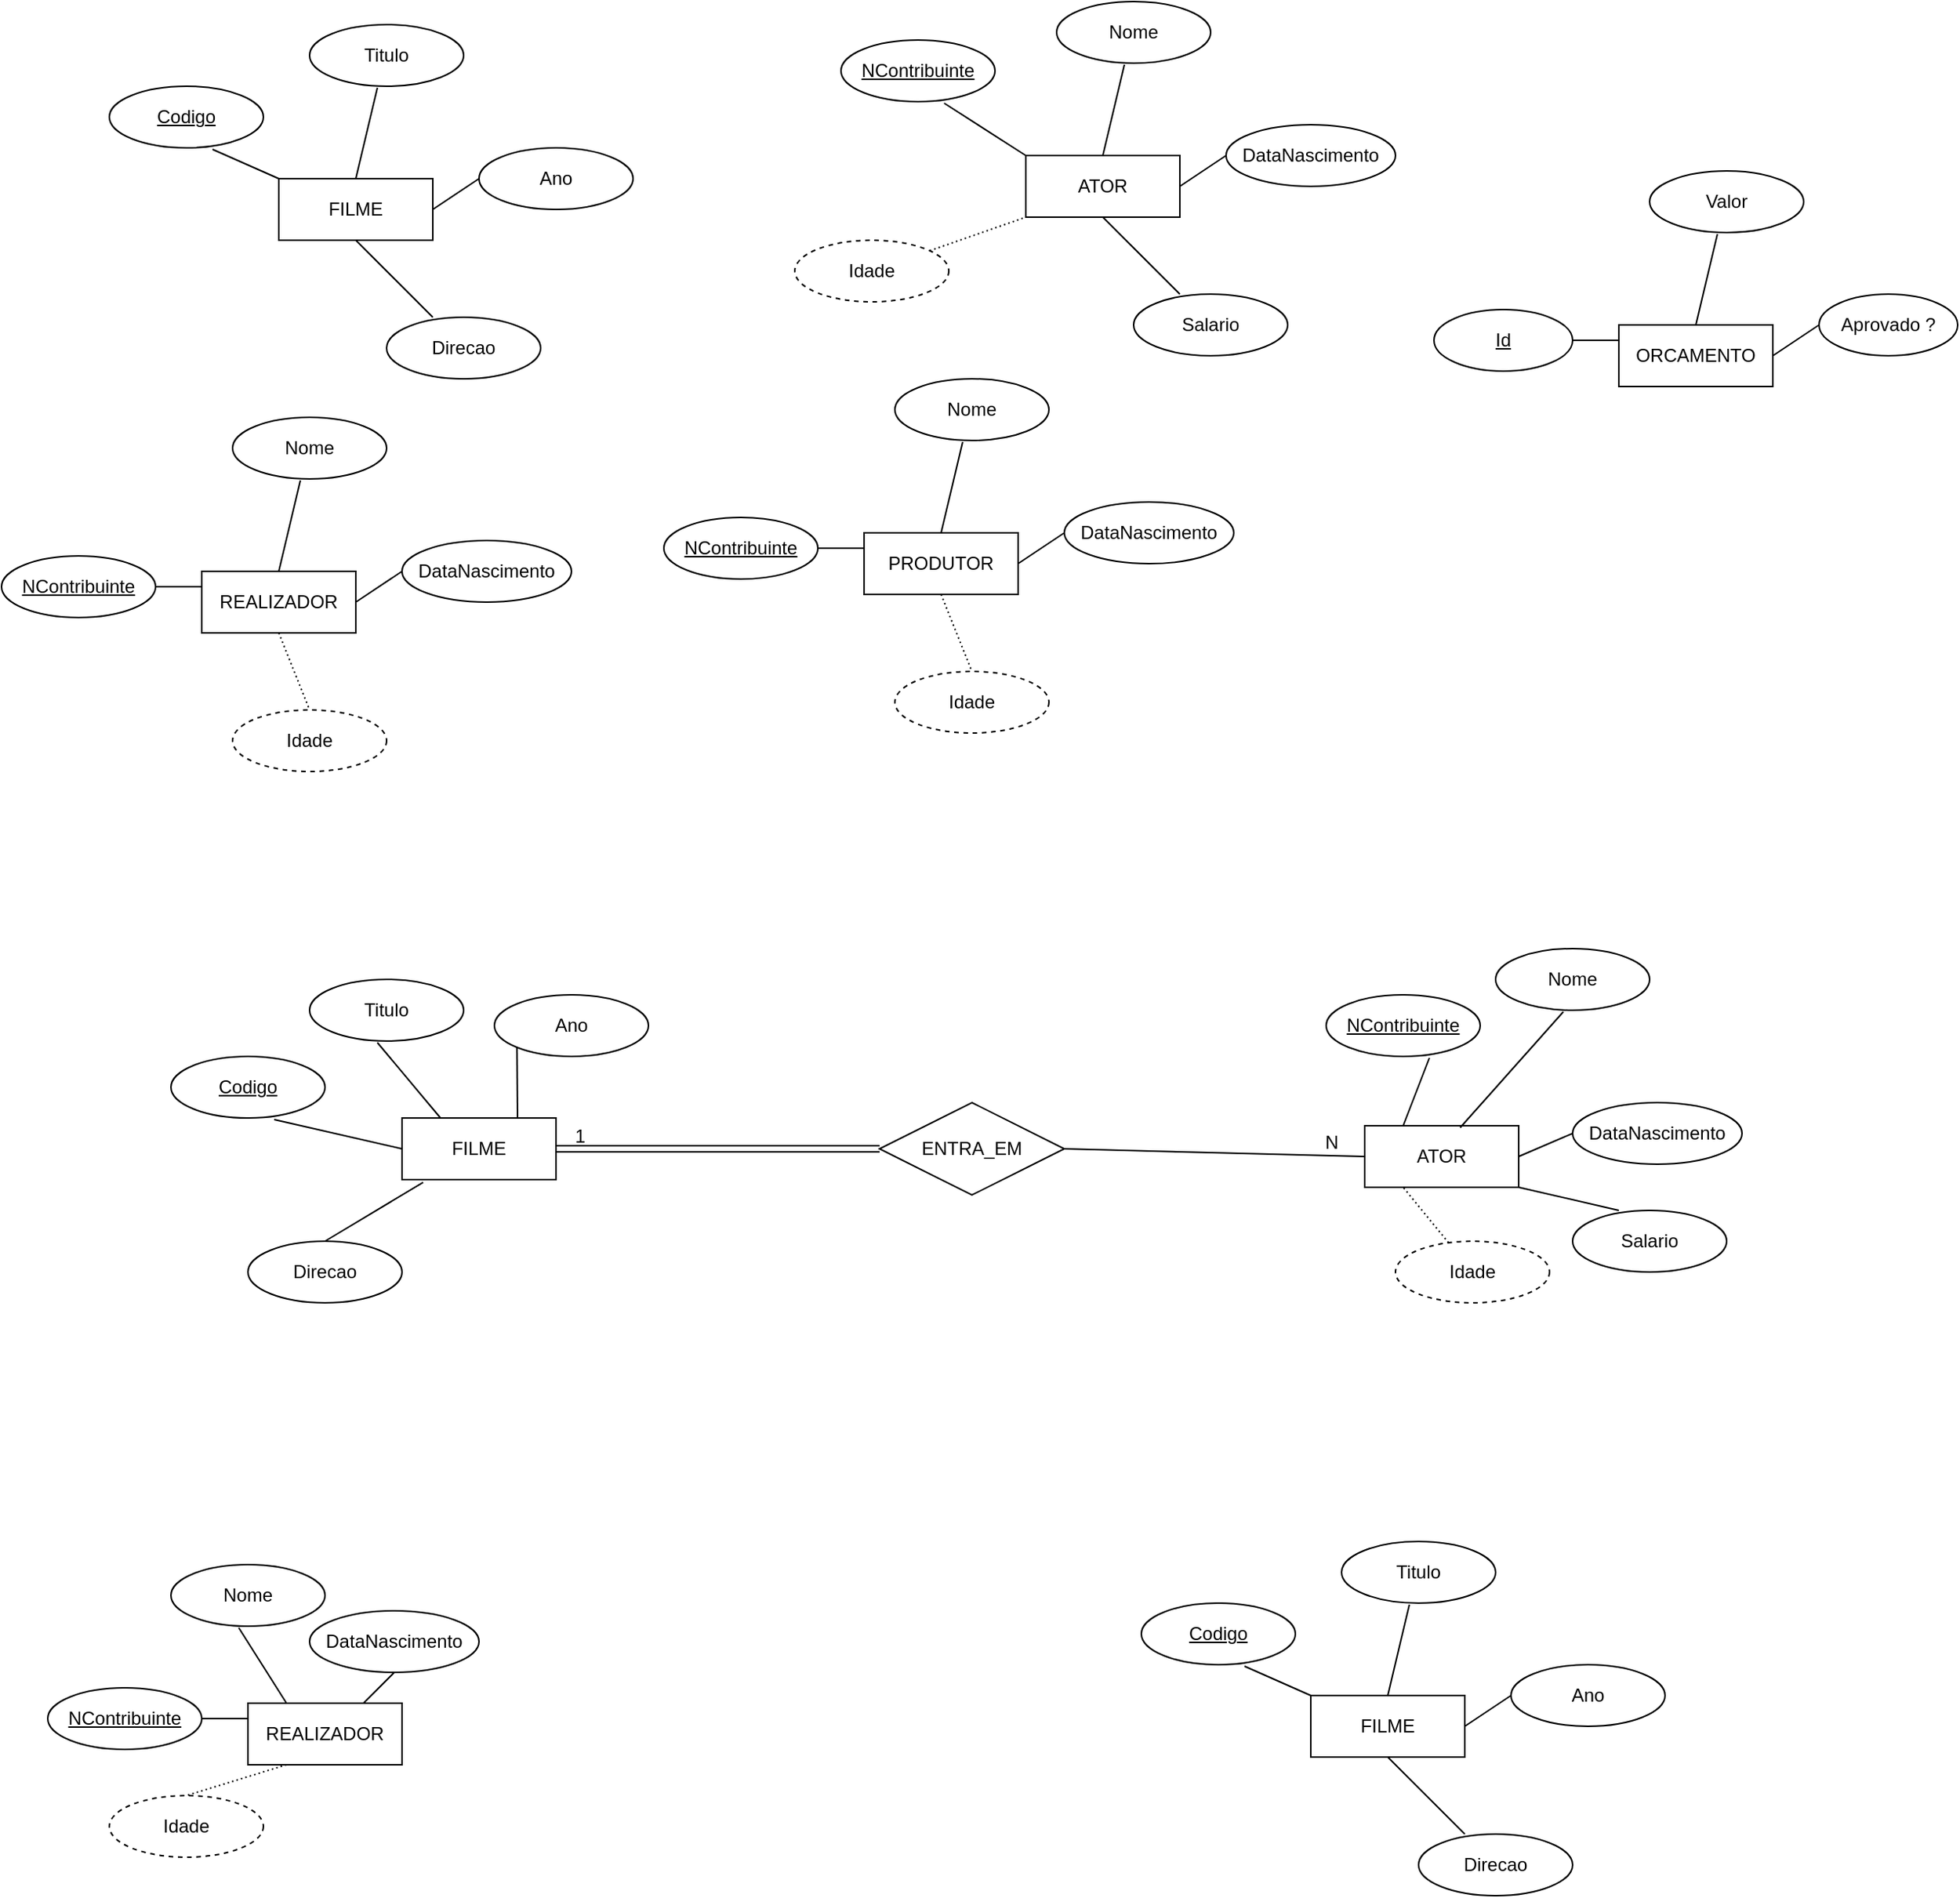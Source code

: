 <mxfile version="24.7.17">
  <diagram name="Página-1" id="Zy3ypAEwutqIXNviKDJ9">
    <mxGraphModel dx="1381" dy="853" grid="1" gridSize="10" guides="1" tooltips="1" connect="1" arrows="1" fold="1" page="1" pageScale="1" pageWidth="2339" pageHeight="3300" math="0" shadow="0">
      <root>
        <mxCell id="0" />
        <mxCell id="1" parent="0" />
        <mxCell id="h9_s0LnQ5q5esMZgo8oQ-1" value="FILME" style="whiteSpace=wrap;html=1;align=center;" vertex="1" parent="1">
          <mxGeometry x="190" y="120" width="100" height="40" as="geometry" />
        </mxCell>
        <mxCell id="h9_s0LnQ5q5esMZgo8oQ-2" value="Titulo" style="ellipse;whiteSpace=wrap;html=1;align=center;" vertex="1" parent="1">
          <mxGeometry x="210" y="20" width="100" height="40" as="geometry" />
        </mxCell>
        <mxCell id="h9_s0LnQ5q5esMZgo8oQ-3" value="Ano" style="ellipse;whiteSpace=wrap;html=1;align=center;" vertex="1" parent="1">
          <mxGeometry x="320" y="100" width="100" height="40" as="geometry" />
        </mxCell>
        <mxCell id="h9_s0LnQ5q5esMZgo8oQ-4" value="Direcao" style="ellipse;whiteSpace=wrap;html=1;align=center;" vertex="1" parent="1">
          <mxGeometry x="260" y="210" width="100" height="40" as="geometry" />
        </mxCell>
        <mxCell id="h9_s0LnQ5q5esMZgo8oQ-5" value="Codigo" style="ellipse;whiteSpace=wrap;html=1;align=center;fontStyle=4;" vertex="1" parent="1">
          <mxGeometry x="80" y="60" width="100" height="40" as="geometry" />
        </mxCell>
        <mxCell id="h9_s0LnQ5q5esMZgo8oQ-6" value="" style="endArrow=none;html=1;rounded=0;exitX=0.67;exitY=1.025;exitDx=0;exitDy=0;exitPerimeter=0;entryX=0;entryY=0;entryDx=0;entryDy=0;" edge="1" parent="1" source="h9_s0LnQ5q5esMZgo8oQ-5" target="h9_s0LnQ5q5esMZgo8oQ-1">
          <mxGeometry relative="1" as="geometry">
            <mxPoint x="160" y="140" as="sourcePoint" />
            <mxPoint x="320" y="140" as="targetPoint" />
          </mxGeometry>
        </mxCell>
        <mxCell id="h9_s0LnQ5q5esMZgo8oQ-7" value="" style="endArrow=none;html=1;rounded=0;exitX=0.5;exitY=0;exitDx=0;exitDy=0;entryX=0.44;entryY=1.025;entryDx=0;entryDy=0;entryPerimeter=0;" edge="1" parent="1" source="h9_s0LnQ5q5esMZgo8oQ-1" target="h9_s0LnQ5q5esMZgo8oQ-2">
          <mxGeometry relative="1" as="geometry">
            <mxPoint x="127" y="91" as="sourcePoint" />
            <mxPoint x="200" y="130" as="targetPoint" />
          </mxGeometry>
        </mxCell>
        <mxCell id="h9_s0LnQ5q5esMZgo8oQ-8" value="" style="endArrow=none;html=1;rounded=0;exitX=1;exitY=0.5;exitDx=0;exitDy=0;entryX=0;entryY=0.5;entryDx=0;entryDy=0;" edge="1" parent="1" source="h9_s0LnQ5q5esMZgo8oQ-1" target="h9_s0LnQ5q5esMZgo8oQ-3">
          <mxGeometry relative="1" as="geometry">
            <mxPoint x="137" y="101" as="sourcePoint" />
            <mxPoint x="210" y="140" as="targetPoint" />
          </mxGeometry>
        </mxCell>
        <mxCell id="h9_s0LnQ5q5esMZgo8oQ-9" value="" style="endArrow=none;html=1;rounded=0;exitX=0.5;exitY=1;exitDx=0;exitDy=0;entryX=0.3;entryY=0;entryDx=0;entryDy=0;entryPerimeter=0;" edge="1" parent="1" source="h9_s0LnQ5q5esMZgo8oQ-1" target="h9_s0LnQ5q5esMZgo8oQ-4">
          <mxGeometry relative="1" as="geometry">
            <mxPoint x="147" y="111" as="sourcePoint" />
            <mxPoint x="220" y="150" as="targetPoint" />
          </mxGeometry>
        </mxCell>
        <mxCell id="h9_s0LnQ5q5esMZgo8oQ-10" value="ATOR" style="whiteSpace=wrap;html=1;align=center;" vertex="1" parent="1">
          <mxGeometry x="675" y="105" width="100" height="40" as="geometry" />
        </mxCell>
        <mxCell id="h9_s0LnQ5q5esMZgo8oQ-11" value="Nome" style="ellipse;whiteSpace=wrap;html=1;align=center;" vertex="1" parent="1">
          <mxGeometry x="695" y="5" width="100" height="40" as="geometry" />
        </mxCell>
        <mxCell id="h9_s0LnQ5q5esMZgo8oQ-12" value="DataNascimento" style="ellipse;whiteSpace=wrap;html=1;align=center;" vertex="1" parent="1">
          <mxGeometry x="805" y="85" width="110" height="40" as="geometry" />
        </mxCell>
        <mxCell id="h9_s0LnQ5q5esMZgo8oQ-13" value="Salario" style="ellipse;whiteSpace=wrap;html=1;align=center;" vertex="1" parent="1">
          <mxGeometry x="745" y="195" width="100" height="40" as="geometry" />
        </mxCell>
        <mxCell id="h9_s0LnQ5q5esMZgo8oQ-14" value="NContribuinte" style="ellipse;whiteSpace=wrap;html=1;align=center;fontStyle=4;" vertex="1" parent="1">
          <mxGeometry x="555" y="30" width="100" height="40" as="geometry" />
        </mxCell>
        <mxCell id="h9_s0LnQ5q5esMZgo8oQ-15" value="" style="endArrow=none;html=1;rounded=0;exitX=0.67;exitY=1.025;exitDx=0;exitDy=0;exitPerimeter=0;entryX=0;entryY=0;entryDx=0;entryDy=0;" edge="1" parent="1" source="h9_s0LnQ5q5esMZgo8oQ-14" target="h9_s0LnQ5q5esMZgo8oQ-10">
          <mxGeometry relative="1" as="geometry">
            <mxPoint x="645" y="125" as="sourcePoint" />
            <mxPoint x="805" y="125" as="targetPoint" />
          </mxGeometry>
        </mxCell>
        <mxCell id="h9_s0LnQ5q5esMZgo8oQ-16" value="" style="endArrow=none;html=1;rounded=0;exitX=0.5;exitY=0;exitDx=0;exitDy=0;entryX=0.44;entryY=1.025;entryDx=0;entryDy=0;entryPerimeter=0;" edge="1" parent="1" source="h9_s0LnQ5q5esMZgo8oQ-10" target="h9_s0LnQ5q5esMZgo8oQ-11">
          <mxGeometry relative="1" as="geometry">
            <mxPoint x="612" y="76" as="sourcePoint" />
            <mxPoint x="685" y="115" as="targetPoint" />
          </mxGeometry>
        </mxCell>
        <mxCell id="h9_s0LnQ5q5esMZgo8oQ-17" value="" style="endArrow=none;html=1;rounded=0;exitX=1;exitY=0.5;exitDx=0;exitDy=0;entryX=0;entryY=0.5;entryDx=0;entryDy=0;" edge="1" parent="1" source="h9_s0LnQ5q5esMZgo8oQ-10" target="h9_s0LnQ5q5esMZgo8oQ-12">
          <mxGeometry relative="1" as="geometry">
            <mxPoint x="622" y="86" as="sourcePoint" />
            <mxPoint x="695" y="125" as="targetPoint" />
          </mxGeometry>
        </mxCell>
        <mxCell id="h9_s0LnQ5q5esMZgo8oQ-18" value="" style="endArrow=none;html=1;rounded=0;exitX=0.5;exitY=1;exitDx=0;exitDy=0;entryX=0.3;entryY=0;entryDx=0;entryDy=0;entryPerimeter=0;" edge="1" parent="1" source="h9_s0LnQ5q5esMZgo8oQ-10" target="h9_s0LnQ5q5esMZgo8oQ-13">
          <mxGeometry relative="1" as="geometry">
            <mxPoint x="632" y="96" as="sourcePoint" />
            <mxPoint x="705" y="135" as="targetPoint" />
          </mxGeometry>
        </mxCell>
        <mxCell id="h9_s0LnQ5q5esMZgo8oQ-19" value="Idade" style="ellipse;whiteSpace=wrap;html=1;align=center;dashed=1;" vertex="1" parent="1">
          <mxGeometry x="525" y="160" width="100" height="40" as="geometry" />
        </mxCell>
        <mxCell id="h9_s0LnQ5q5esMZgo8oQ-20" value="" style="endArrow=none;html=1;rounded=0;dashed=1;dashPattern=1 2;entryX=0;entryY=1;entryDx=0;entryDy=0;" edge="1" parent="1" source="h9_s0LnQ5q5esMZgo8oQ-19" target="h9_s0LnQ5q5esMZgo8oQ-10">
          <mxGeometry relative="1" as="geometry">
            <mxPoint x="425" y="350" as="sourcePoint" />
            <mxPoint x="585" y="350" as="targetPoint" />
          </mxGeometry>
        </mxCell>
        <mxCell id="h9_s0LnQ5q5esMZgo8oQ-22" value="REALIZADOR" style="whiteSpace=wrap;html=1;align=center;" vertex="1" parent="1">
          <mxGeometry x="140" y="375" width="100" height="40" as="geometry" />
        </mxCell>
        <mxCell id="h9_s0LnQ5q5esMZgo8oQ-23" value="Nome" style="ellipse;whiteSpace=wrap;html=1;align=center;" vertex="1" parent="1">
          <mxGeometry x="160" y="275" width="100" height="40" as="geometry" />
        </mxCell>
        <mxCell id="h9_s0LnQ5q5esMZgo8oQ-24" value="DataNascimento" style="ellipse;whiteSpace=wrap;html=1;align=center;" vertex="1" parent="1">
          <mxGeometry x="270" y="355" width="110" height="40" as="geometry" />
        </mxCell>
        <mxCell id="h9_s0LnQ5q5esMZgo8oQ-26" value="NContribuinte" style="ellipse;whiteSpace=wrap;html=1;align=center;fontStyle=4;" vertex="1" parent="1">
          <mxGeometry x="10" y="365" width="100" height="40" as="geometry" />
        </mxCell>
        <mxCell id="h9_s0LnQ5q5esMZgo8oQ-27" value="" style="endArrow=none;html=1;rounded=0;exitX=1;exitY=0.5;exitDx=0;exitDy=0;entryX=0;entryY=0.25;entryDx=0;entryDy=0;" edge="1" parent="1" source="h9_s0LnQ5q5esMZgo8oQ-26" target="h9_s0LnQ5q5esMZgo8oQ-22">
          <mxGeometry relative="1" as="geometry">
            <mxPoint x="110" y="395" as="sourcePoint" />
            <mxPoint x="270" y="395" as="targetPoint" />
          </mxGeometry>
        </mxCell>
        <mxCell id="h9_s0LnQ5q5esMZgo8oQ-28" value="" style="endArrow=none;html=1;rounded=0;exitX=0.5;exitY=0;exitDx=0;exitDy=0;entryX=0.44;entryY=1.025;entryDx=0;entryDy=0;entryPerimeter=0;" edge="1" parent="1" source="h9_s0LnQ5q5esMZgo8oQ-22" target="h9_s0LnQ5q5esMZgo8oQ-23">
          <mxGeometry relative="1" as="geometry">
            <mxPoint x="77" y="346" as="sourcePoint" />
            <mxPoint x="150" y="385" as="targetPoint" />
          </mxGeometry>
        </mxCell>
        <mxCell id="h9_s0LnQ5q5esMZgo8oQ-29" value="" style="endArrow=none;html=1;rounded=0;exitX=1;exitY=0.5;exitDx=0;exitDy=0;entryX=0;entryY=0.5;entryDx=0;entryDy=0;" edge="1" parent="1" source="h9_s0LnQ5q5esMZgo8oQ-22" target="h9_s0LnQ5q5esMZgo8oQ-24">
          <mxGeometry relative="1" as="geometry">
            <mxPoint x="87" y="356" as="sourcePoint" />
            <mxPoint x="160" y="395" as="targetPoint" />
          </mxGeometry>
        </mxCell>
        <mxCell id="h9_s0LnQ5q5esMZgo8oQ-31" value="Idade" style="ellipse;whiteSpace=wrap;html=1;align=center;dashed=1;" vertex="1" parent="1">
          <mxGeometry x="160" y="465" width="100" height="40" as="geometry" />
        </mxCell>
        <mxCell id="h9_s0LnQ5q5esMZgo8oQ-32" value="" style="endArrow=none;html=1;rounded=0;dashed=1;dashPattern=1 2;entryX=0.5;entryY=0;entryDx=0;entryDy=0;exitX=0.5;exitY=1;exitDx=0;exitDy=0;" edge="1" parent="1" source="h9_s0LnQ5q5esMZgo8oQ-22" target="h9_s0LnQ5q5esMZgo8oQ-31">
          <mxGeometry relative="1" as="geometry">
            <mxPoint x="480" y="335" as="sourcePoint" />
            <mxPoint x="640" y="335" as="targetPoint" />
          </mxGeometry>
        </mxCell>
        <mxCell id="h9_s0LnQ5q5esMZgo8oQ-34" value="PRODUTOR" style="whiteSpace=wrap;html=1;align=center;" vertex="1" parent="1">
          <mxGeometry x="570" y="350" width="100" height="40" as="geometry" />
        </mxCell>
        <mxCell id="h9_s0LnQ5q5esMZgo8oQ-35" value="Nome" style="ellipse;whiteSpace=wrap;html=1;align=center;" vertex="1" parent="1">
          <mxGeometry x="590" y="250" width="100" height="40" as="geometry" />
        </mxCell>
        <mxCell id="h9_s0LnQ5q5esMZgo8oQ-36" value="DataNascimento" style="ellipse;whiteSpace=wrap;html=1;align=center;" vertex="1" parent="1">
          <mxGeometry x="700" y="330" width="110" height="40" as="geometry" />
        </mxCell>
        <mxCell id="h9_s0LnQ5q5esMZgo8oQ-37" value="NContribuinte" style="ellipse;whiteSpace=wrap;html=1;align=center;fontStyle=4;" vertex="1" parent="1">
          <mxGeometry x="440" y="340" width="100" height="40" as="geometry" />
        </mxCell>
        <mxCell id="h9_s0LnQ5q5esMZgo8oQ-38" value="" style="endArrow=none;html=1;rounded=0;exitX=1;exitY=0.5;exitDx=0;exitDy=0;entryX=0;entryY=0.25;entryDx=0;entryDy=0;" edge="1" parent="1" source="h9_s0LnQ5q5esMZgo8oQ-37" target="h9_s0LnQ5q5esMZgo8oQ-34">
          <mxGeometry relative="1" as="geometry">
            <mxPoint x="540" y="370" as="sourcePoint" />
            <mxPoint x="700" y="370" as="targetPoint" />
          </mxGeometry>
        </mxCell>
        <mxCell id="h9_s0LnQ5q5esMZgo8oQ-39" value="" style="endArrow=none;html=1;rounded=0;exitX=0.5;exitY=0;exitDx=0;exitDy=0;entryX=0.44;entryY=1.025;entryDx=0;entryDy=0;entryPerimeter=0;" edge="1" parent="1" source="h9_s0LnQ5q5esMZgo8oQ-34" target="h9_s0LnQ5q5esMZgo8oQ-35">
          <mxGeometry relative="1" as="geometry">
            <mxPoint x="507" y="321" as="sourcePoint" />
            <mxPoint x="580" y="360" as="targetPoint" />
          </mxGeometry>
        </mxCell>
        <mxCell id="h9_s0LnQ5q5esMZgo8oQ-40" value="" style="endArrow=none;html=1;rounded=0;exitX=1;exitY=0.5;exitDx=0;exitDy=0;entryX=0;entryY=0.5;entryDx=0;entryDy=0;" edge="1" parent="1" source="h9_s0LnQ5q5esMZgo8oQ-34" target="h9_s0LnQ5q5esMZgo8oQ-36">
          <mxGeometry relative="1" as="geometry">
            <mxPoint x="517" y="331" as="sourcePoint" />
            <mxPoint x="590" y="370" as="targetPoint" />
          </mxGeometry>
        </mxCell>
        <mxCell id="h9_s0LnQ5q5esMZgo8oQ-41" value="Idade" style="ellipse;whiteSpace=wrap;html=1;align=center;dashed=1;" vertex="1" parent="1">
          <mxGeometry x="590" y="440" width="100" height="40" as="geometry" />
        </mxCell>
        <mxCell id="h9_s0LnQ5q5esMZgo8oQ-42" value="" style="endArrow=none;html=1;rounded=0;dashed=1;dashPattern=1 2;entryX=0.5;entryY=0;entryDx=0;entryDy=0;exitX=0.5;exitY=1;exitDx=0;exitDy=0;" edge="1" parent="1" source="h9_s0LnQ5q5esMZgo8oQ-34" target="h9_s0LnQ5q5esMZgo8oQ-41">
          <mxGeometry relative="1" as="geometry">
            <mxPoint x="910" y="310" as="sourcePoint" />
            <mxPoint x="1070" y="310" as="targetPoint" />
          </mxGeometry>
        </mxCell>
        <mxCell id="h9_s0LnQ5q5esMZgo8oQ-43" value="ORCAMENTO" style="whiteSpace=wrap;html=1;align=center;" vertex="1" parent="1">
          <mxGeometry x="1060" y="215" width="100" height="40" as="geometry" />
        </mxCell>
        <mxCell id="h9_s0LnQ5q5esMZgo8oQ-44" value="Valor" style="ellipse;whiteSpace=wrap;html=1;align=center;" vertex="1" parent="1">
          <mxGeometry x="1080" y="115" width="100" height="40" as="geometry" />
        </mxCell>
        <mxCell id="h9_s0LnQ5q5esMZgo8oQ-45" value="Aprovado ?" style="ellipse;whiteSpace=wrap;html=1;align=center;" vertex="1" parent="1">
          <mxGeometry x="1190" y="195" width="90" height="40" as="geometry" />
        </mxCell>
        <mxCell id="h9_s0LnQ5q5esMZgo8oQ-46" value="Id" style="ellipse;whiteSpace=wrap;html=1;align=center;fontStyle=4;" vertex="1" parent="1">
          <mxGeometry x="940" y="205" width="90" height="40" as="geometry" />
        </mxCell>
        <mxCell id="h9_s0LnQ5q5esMZgo8oQ-47" value="" style="endArrow=none;html=1;rounded=0;exitX=1;exitY=0.5;exitDx=0;exitDy=0;entryX=0;entryY=0.25;entryDx=0;entryDy=0;" edge="1" parent="1" source="h9_s0LnQ5q5esMZgo8oQ-46" target="h9_s0LnQ5q5esMZgo8oQ-43">
          <mxGeometry relative="1" as="geometry">
            <mxPoint x="1030" y="235" as="sourcePoint" />
            <mxPoint x="1190" y="235" as="targetPoint" />
          </mxGeometry>
        </mxCell>
        <mxCell id="h9_s0LnQ5q5esMZgo8oQ-48" value="" style="endArrow=none;html=1;rounded=0;exitX=0.5;exitY=0;exitDx=0;exitDy=0;entryX=0.44;entryY=1.025;entryDx=0;entryDy=0;entryPerimeter=0;" edge="1" parent="1" source="h9_s0LnQ5q5esMZgo8oQ-43" target="h9_s0LnQ5q5esMZgo8oQ-44">
          <mxGeometry relative="1" as="geometry">
            <mxPoint x="997" y="186" as="sourcePoint" />
            <mxPoint x="1070" y="225" as="targetPoint" />
          </mxGeometry>
        </mxCell>
        <mxCell id="h9_s0LnQ5q5esMZgo8oQ-49" value="" style="endArrow=none;html=1;rounded=0;exitX=1;exitY=0.5;exitDx=0;exitDy=0;entryX=0;entryY=0.5;entryDx=0;entryDy=0;" edge="1" parent="1" source="h9_s0LnQ5q5esMZgo8oQ-43" target="h9_s0LnQ5q5esMZgo8oQ-45">
          <mxGeometry relative="1" as="geometry">
            <mxPoint x="1007" y="196" as="sourcePoint" />
            <mxPoint x="1080" y="235" as="targetPoint" />
          </mxGeometry>
        </mxCell>
        <mxCell id="h9_s0LnQ5q5esMZgo8oQ-52" value="ENTRA_EM" style="shape=rhombus;perimeter=rhombusPerimeter;whiteSpace=wrap;html=1;align=center;" vertex="1" parent="1">
          <mxGeometry x="580" y="720" width="120" height="60" as="geometry" />
        </mxCell>
        <mxCell id="h9_s0LnQ5q5esMZgo8oQ-53" value="FILME" style="whiteSpace=wrap;html=1;align=center;" vertex="1" parent="1">
          <mxGeometry x="270" y="730" width="100" height="40" as="geometry" />
        </mxCell>
        <mxCell id="h9_s0LnQ5q5esMZgo8oQ-54" value="Titulo" style="ellipse;whiteSpace=wrap;html=1;align=center;" vertex="1" parent="1">
          <mxGeometry x="210" y="640" width="100" height="40" as="geometry" />
        </mxCell>
        <mxCell id="h9_s0LnQ5q5esMZgo8oQ-55" value="Ano" style="ellipse;whiteSpace=wrap;html=1;align=center;" vertex="1" parent="1">
          <mxGeometry x="330" y="650" width="100" height="40" as="geometry" />
        </mxCell>
        <mxCell id="h9_s0LnQ5q5esMZgo8oQ-56" value="Direcao" style="ellipse;whiteSpace=wrap;html=1;align=center;" vertex="1" parent="1">
          <mxGeometry x="170" y="810" width="100" height="40" as="geometry" />
        </mxCell>
        <mxCell id="h9_s0LnQ5q5esMZgo8oQ-57" value="Codigo" style="ellipse;whiteSpace=wrap;html=1;align=center;fontStyle=4;" vertex="1" parent="1">
          <mxGeometry x="120" y="690" width="100" height="40" as="geometry" />
        </mxCell>
        <mxCell id="h9_s0LnQ5q5esMZgo8oQ-58" value="" style="endArrow=none;html=1;rounded=0;exitX=0.67;exitY=1.025;exitDx=0;exitDy=0;exitPerimeter=0;entryX=0;entryY=0.5;entryDx=0;entryDy=0;" edge="1" parent="1" source="h9_s0LnQ5q5esMZgo8oQ-57" target="h9_s0LnQ5q5esMZgo8oQ-53">
          <mxGeometry relative="1" as="geometry">
            <mxPoint x="240" y="750" as="sourcePoint" />
            <mxPoint x="400" y="750" as="targetPoint" />
          </mxGeometry>
        </mxCell>
        <mxCell id="h9_s0LnQ5q5esMZgo8oQ-59" value="" style="endArrow=none;html=1;rounded=0;exitX=0.25;exitY=0;exitDx=0;exitDy=0;entryX=0.44;entryY=1.025;entryDx=0;entryDy=0;entryPerimeter=0;" edge="1" parent="1" source="h9_s0LnQ5q5esMZgo8oQ-53" target="h9_s0LnQ5q5esMZgo8oQ-54">
          <mxGeometry relative="1" as="geometry">
            <mxPoint x="207" y="701" as="sourcePoint" />
            <mxPoint x="280" y="740" as="targetPoint" />
          </mxGeometry>
        </mxCell>
        <mxCell id="h9_s0LnQ5q5esMZgo8oQ-60" value="" style="endArrow=none;html=1;rounded=0;exitX=0.75;exitY=0;exitDx=0;exitDy=0;entryX=0;entryY=1;entryDx=0;entryDy=0;" edge="1" parent="1" source="h9_s0LnQ5q5esMZgo8oQ-53" target="h9_s0LnQ5q5esMZgo8oQ-55">
          <mxGeometry relative="1" as="geometry">
            <mxPoint x="217" y="711" as="sourcePoint" />
            <mxPoint x="290" y="750" as="targetPoint" />
          </mxGeometry>
        </mxCell>
        <mxCell id="h9_s0LnQ5q5esMZgo8oQ-61" value="" style="endArrow=none;html=1;rounded=0;exitX=0.137;exitY=1.045;exitDx=0;exitDy=0;entryX=0.5;entryY=0;entryDx=0;entryDy=0;exitPerimeter=0;" edge="1" parent="1" source="h9_s0LnQ5q5esMZgo8oQ-53" target="h9_s0LnQ5q5esMZgo8oQ-56">
          <mxGeometry relative="1" as="geometry">
            <mxPoint x="227" y="721" as="sourcePoint" />
            <mxPoint x="300" y="760" as="targetPoint" />
          </mxGeometry>
        </mxCell>
        <mxCell id="h9_s0LnQ5q5esMZgo8oQ-62" value="ATOR" style="whiteSpace=wrap;html=1;align=center;" vertex="1" parent="1">
          <mxGeometry x="895" y="735" width="100" height="40" as="geometry" />
        </mxCell>
        <mxCell id="h9_s0LnQ5q5esMZgo8oQ-63" value="Nome" style="ellipse;whiteSpace=wrap;html=1;align=center;" vertex="1" parent="1">
          <mxGeometry x="980" y="620" width="100" height="40" as="geometry" />
        </mxCell>
        <mxCell id="h9_s0LnQ5q5esMZgo8oQ-64" value="DataNascimento" style="ellipse;whiteSpace=wrap;html=1;align=center;" vertex="1" parent="1">
          <mxGeometry x="1030" y="720" width="110" height="40" as="geometry" />
        </mxCell>
        <mxCell id="h9_s0LnQ5q5esMZgo8oQ-65" value="Salario" style="ellipse;whiteSpace=wrap;html=1;align=center;" vertex="1" parent="1">
          <mxGeometry x="1030" y="790" width="100" height="40" as="geometry" />
        </mxCell>
        <mxCell id="h9_s0LnQ5q5esMZgo8oQ-66" value="NContribuinte" style="ellipse;whiteSpace=wrap;html=1;align=center;fontStyle=4;" vertex="1" parent="1">
          <mxGeometry x="870" y="650" width="100" height="40" as="geometry" />
        </mxCell>
        <mxCell id="h9_s0LnQ5q5esMZgo8oQ-67" value="" style="endArrow=none;html=1;rounded=0;exitX=0.67;exitY=1.025;exitDx=0;exitDy=0;exitPerimeter=0;entryX=0.25;entryY=0;entryDx=0;entryDy=0;" edge="1" parent="1" source="h9_s0LnQ5q5esMZgo8oQ-66" target="h9_s0LnQ5q5esMZgo8oQ-62">
          <mxGeometry relative="1" as="geometry">
            <mxPoint x="865" y="755" as="sourcePoint" />
            <mxPoint x="1025" y="755" as="targetPoint" />
          </mxGeometry>
        </mxCell>
        <mxCell id="h9_s0LnQ5q5esMZgo8oQ-68" value="" style="endArrow=none;html=1;rounded=0;entryX=0.44;entryY=1.025;entryDx=0;entryDy=0;entryPerimeter=0;exitX=0.62;exitY=0.031;exitDx=0;exitDy=0;exitPerimeter=0;" edge="1" parent="1" source="h9_s0LnQ5q5esMZgo8oQ-62" target="h9_s0LnQ5q5esMZgo8oQ-63">
          <mxGeometry relative="1" as="geometry">
            <mxPoint x="970" y="730" as="sourcePoint" />
            <mxPoint x="905" y="745" as="targetPoint" />
          </mxGeometry>
        </mxCell>
        <mxCell id="h9_s0LnQ5q5esMZgo8oQ-69" value="" style="endArrow=none;html=1;rounded=0;exitX=1;exitY=0.5;exitDx=0;exitDy=0;entryX=0;entryY=0.5;entryDx=0;entryDy=0;" edge="1" parent="1" source="h9_s0LnQ5q5esMZgo8oQ-62" target="h9_s0LnQ5q5esMZgo8oQ-64">
          <mxGeometry relative="1" as="geometry">
            <mxPoint x="842" y="716" as="sourcePoint" />
            <mxPoint x="915" y="755" as="targetPoint" />
          </mxGeometry>
        </mxCell>
        <mxCell id="h9_s0LnQ5q5esMZgo8oQ-70" value="" style="endArrow=none;html=1;rounded=0;exitX=1;exitY=1;exitDx=0;exitDy=0;entryX=0.3;entryY=0;entryDx=0;entryDy=0;entryPerimeter=0;" edge="1" parent="1" source="h9_s0LnQ5q5esMZgo8oQ-62" target="h9_s0LnQ5q5esMZgo8oQ-65">
          <mxGeometry relative="1" as="geometry">
            <mxPoint x="852" y="726" as="sourcePoint" />
            <mxPoint x="925" y="765" as="targetPoint" />
          </mxGeometry>
        </mxCell>
        <mxCell id="h9_s0LnQ5q5esMZgo8oQ-71" value="Idade" style="ellipse;whiteSpace=wrap;html=1;align=center;dashed=1;" vertex="1" parent="1">
          <mxGeometry x="915" y="810" width="100" height="40" as="geometry" />
        </mxCell>
        <mxCell id="h9_s0LnQ5q5esMZgo8oQ-72" value="" style="endArrow=none;html=1;rounded=0;dashed=1;dashPattern=1 2;entryX=0.25;entryY=1;entryDx=0;entryDy=0;" edge="1" parent="1" source="h9_s0LnQ5q5esMZgo8oQ-71" target="h9_s0LnQ5q5esMZgo8oQ-62">
          <mxGeometry relative="1" as="geometry">
            <mxPoint x="645" y="980" as="sourcePoint" />
            <mxPoint x="805" y="980" as="targetPoint" />
          </mxGeometry>
        </mxCell>
        <mxCell id="h9_s0LnQ5q5esMZgo8oQ-78" value="" style="shape=link;html=1;rounded=0;exitX=1;exitY=0.5;exitDx=0;exitDy=0;entryX=0;entryY=0.5;entryDx=0;entryDy=0;" edge="1" parent="1" source="h9_s0LnQ5q5esMZgo8oQ-53" target="h9_s0LnQ5q5esMZgo8oQ-52">
          <mxGeometry relative="1" as="geometry">
            <mxPoint x="610" y="740" as="sourcePoint" />
            <mxPoint x="770" y="740" as="targetPoint" />
          </mxGeometry>
        </mxCell>
        <mxCell id="h9_s0LnQ5q5esMZgo8oQ-79" value="1" style="resizable=0;html=1;whiteSpace=wrap;align=right;verticalAlign=bottom;" connectable="0" vertex="1" parent="h9_s0LnQ5q5esMZgo8oQ-78">
          <mxGeometry x="1" relative="1" as="geometry">
            <mxPoint x="-190" as="offset" />
          </mxGeometry>
        </mxCell>
        <mxCell id="h9_s0LnQ5q5esMZgo8oQ-80" value="" style="endArrow=none;html=1;rounded=0;entryX=0;entryY=0.5;entryDx=0;entryDy=0;exitX=1;exitY=0.5;exitDx=0;exitDy=0;" edge="1" parent="1" source="h9_s0LnQ5q5esMZgo8oQ-52" target="h9_s0LnQ5q5esMZgo8oQ-62">
          <mxGeometry relative="1" as="geometry">
            <mxPoint x="610" y="740" as="sourcePoint" />
            <mxPoint x="770" y="740" as="targetPoint" />
          </mxGeometry>
        </mxCell>
        <mxCell id="h9_s0LnQ5q5esMZgo8oQ-81" value="N" style="resizable=0;html=1;whiteSpace=wrap;align=right;verticalAlign=bottom;" connectable="0" vertex="1" parent="h9_s0LnQ5q5esMZgo8oQ-80">
          <mxGeometry x="1" relative="1" as="geometry">
            <mxPoint x="-15" as="offset" />
          </mxGeometry>
        </mxCell>
        <mxCell id="h9_s0LnQ5q5esMZgo8oQ-82" value="REALIZADOR" style="whiteSpace=wrap;html=1;align=center;" vertex="1" parent="1">
          <mxGeometry x="170" y="1110" width="100" height="40" as="geometry" />
        </mxCell>
        <mxCell id="h9_s0LnQ5q5esMZgo8oQ-83" value="Nome" style="ellipse;whiteSpace=wrap;html=1;align=center;" vertex="1" parent="1">
          <mxGeometry x="120" y="1020" width="100" height="40" as="geometry" />
        </mxCell>
        <mxCell id="h9_s0LnQ5q5esMZgo8oQ-84" value="DataNascimento" style="ellipse;whiteSpace=wrap;html=1;align=center;" vertex="1" parent="1">
          <mxGeometry x="210" y="1050" width="110" height="40" as="geometry" />
        </mxCell>
        <mxCell id="h9_s0LnQ5q5esMZgo8oQ-85" value="NContribuinte" style="ellipse;whiteSpace=wrap;html=1;align=center;fontStyle=4;" vertex="1" parent="1">
          <mxGeometry x="40" y="1100" width="100" height="40" as="geometry" />
        </mxCell>
        <mxCell id="h9_s0LnQ5q5esMZgo8oQ-86" value="" style="endArrow=none;html=1;rounded=0;exitX=1;exitY=0.5;exitDx=0;exitDy=0;entryX=0;entryY=0.25;entryDx=0;entryDy=0;" edge="1" parent="1" source="h9_s0LnQ5q5esMZgo8oQ-85" target="h9_s0LnQ5q5esMZgo8oQ-82">
          <mxGeometry relative="1" as="geometry">
            <mxPoint x="140" y="1130" as="sourcePoint" />
            <mxPoint x="300" y="1130" as="targetPoint" />
          </mxGeometry>
        </mxCell>
        <mxCell id="h9_s0LnQ5q5esMZgo8oQ-87" value="" style="endArrow=none;html=1;rounded=0;exitX=0.25;exitY=0;exitDx=0;exitDy=0;entryX=0.44;entryY=1.025;entryDx=0;entryDy=0;entryPerimeter=0;" edge="1" parent="1" source="h9_s0LnQ5q5esMZgo8oQ-82" target="h9_s0LnQ5q5esMZgo8oQ-83">
          <mxGeometry relative="1" as="geometry">
            <mxPoint x="107" y="1081" as="sourcePoint" />
            <mxPoint x="180" y="1120" as="targetPoint" />
          </mxGeometry>
        </mxCell>
        <mxCell id="h9_s0LnQ5q5esMZgo8oQ-88" value="" style="endArrow=none;html=1;rounded=0;exitX=0.75;exitY=0;exitDx=0;exitDy=0;entryX=0.5;entryY=1;entryDx=0;entryDy=0;" edge="1" parent="1" source="h9_s0LnQ5q5esMZgo8oQ-82" target="h9_s0LnQ5q5esMZgo8oQ-84">
          <mxGeometry relative="1" as="geometry">
            <mxPoint x="117" y="1091" as="sourcePoint" />
            <mxPoint x="190" y="1130" as="targetPoint" />
          </mxGeometry>
        </mxCell>
        <mxCell id="h9_s0LnQ5q5esMZgo8oQ-89" value="Idade" style="ellipse;whiteSpace=wrap;html=1;align=center;dashed=1;" vertex="1" parent="1">
          <mxGeometry x="80" y="1170" width="100" height="40" as="geometry" />
        </mxCell>
        <mxCell id="h9_s0LnQ5q5esMZgo8oQ-90" value="" style="endArrow=none;html=1;rounded=0;dashed=1;dashPattern=1 2;entryX=0.5;entryY=0;entryDx=0;entryDy=0;exitX=0.25;exitY=1;exitDx=0;exitDy=0;" edge="1" parent="1" source="h9_s0LnQ5q5esMZgo8oQ-82" target="h9_s0LnQ5q5esMZgo8oQ-89">
          <mxGeometry relative="1" as="geometry">
            <mxPoint x="510" y="1070" as="sourcePoint" />
            <mxPoint x="670" y="1070" as="targetPoint" />
          </mxGeometry>
        </mxCell>
        <mxCell id="h9_s0LnQ5q5esMZgo8oQ-91" value="FILME" style="whiteSpace=wrap;html=1;align=center;" vertex="1" parent="1">
          <mxGeometry x="860" y="1105" width="100" height="40" as="geometry" />
        </mxCell>
        <mxCell id="h9_s0LnQ5q5esMZgo8oQ-92" value="Titulo" style="ellipse;whiteSpace=wrap;html=1;align=center;" vertex="1" parent="1">
          <mxGeometry x="880" y="1005" width="100" height="40" as="geometry" />
        </mxCell>
        <mxCell id="h9_s0LnQ5q5esMZgo8oQ-93" value="Ano" style="ellipse;whiteSpace=wrap;html=1;align=center;" vertex="1" parent="1">
          <mxGeometry x="990" y="1085" width="100" height="40" as="geometry" />
        </mxCell>
        <mxCell id="h9_s0LnQ5q5esMZgo8oQ-94" value="Direcao" style="ellipse;whiteSpace=wrap;html=1;align=center;" vertex="1" parent="1">
          <mxGeometry x="930" y="1195" width="100" height="40" as="geometry" />
        </mxCell>
        <mxCell id="h9_s0LnQ5q5esMZgo8oQ-95" value="Codigo" style="ellipse;whiteSpace=wrap;html=1;align=center;fontStyle=4;" vertex="1" parent="1">
          <mxGeometry x="750" y="1045" width="100" height="40" as="geometry" />
        </mxCell>
        <mxCell id="h9_s0LnQ5q5esMZgo8oQ-96" value="" style="endArrow=none;html=1;rounded=0;exitX=0.67;exitY=1.025;exitDx=0;exitDy=0;exitPerimeter=0;entryX=0;entryY=0;entryDx=0;entryDy=0;" edge="1" parent="1" source="h9_s0LnQ5q5esMZgo8oQ-95" target="h9_s0LnQ5q5esMZgo8oQ-91">
          <mxGeometry relative="1" as="geometry">
            <mxPoint x="830" y="1125" as="sourcePoint" />
            <mxPoint x="990" y="1125" as="targetPoint" />
          </mxGeometry>
        </mxCell>
        <mxCell id="h9_s0LnQ5q5esMZgo8oQ-97" value="" style="endArrow=none;html=1;rounded=0;exitX=0.5;exitY=0;exitDx=0;exitDy=0;entryX=0.44;entryY=1.025;entryDx=0;entryDy=0;entryPerimeter=0;" edge="1" parent="1" source="h9_s0LnQ5q5esMZgo8oQ-91" target="h9_s0LnQ5q5esMZgo8oQ-92">
          <mxGeometry relative="1" as="geometry">
            <mxPoint x="797" y="1076" as="sourcePoint" />
            <mxPoint x="870" y="1115" as="targetPoint" />
          </mxGeometry>
        </mxCell>
        <mxCell id="h9_s0LnQ5q5esMZgo8oQ-98" value="" style="endArrow=none;html=1;rounded=0;exitX=1;exitY=0.5;exitDx=0;exitDy=0;entryX=0;entryY=0.5;entryDx=0;entryDy=0;" edge="1" parent="1" source="h9_s0LnQ5q5esMZgo8oQ-91" target="h9_s0LnQ5q5esMZgo8oQ-93">
          <mxGeometry relative="1" as="geometry">
            <mxPoint x="807" y="1086" as="sourcePoint" />
            <mxPoint x="880" y="1125" as="targetPoint" />
          </mxGeometry>
        </mxCell>
        <mxCell id="h9_s0LnQ5q5esMZgo8oQ-99" value="" style="endArrow=none;html=1;rounded=0;exitX=0.5;exitY=1;exitDx=0;exitDy=0;entryX=0.3;entryY=0;entryDx=0;entryDy=0;entryPerimeter=0;" edge="1" parent="1" source="h9_s0LnQ5q5esMZgo8oQ-91" target="h9_s0LnQ5q5esMZgo8oQ-94">
          <mxGeometry relative="1" as="geometry">
            <mxPoint x="817" y="1096" as="sourcePoint" />
            <mxPoint x="890" y="1135" as="targetPoint" />
          </mxGeometry>
        </mxCell>
      </root>
    </mxGraphModel>
  </diagram>
</mxfile>
